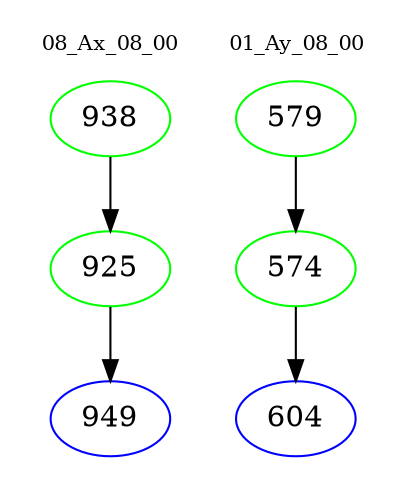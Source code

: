 digraph{
subgraph cluster_0 {
color = white
label = "08_Ax_08_00";
fontsize=10;
T0_938 [label="938", color="green"]
T0_938 -> T0_925 [color="black"]
T0_925 [label="925", color="green"]
T0_925 -> T0_949 [color="black"]
T0_949 [label="949", color="blue"]
}
subgraph cluster_1 {
color = white
label = "01_Ay_08_00";
fontsize=10;
T1_579 [label="579", color="green"]
T1_579 -> T1_574 [color="black"]
T1_574 [label="574", color="green"]
T1_574 -> T1_604 [color="black"]
T1_604 [label="604", color="blue"]
}
}

